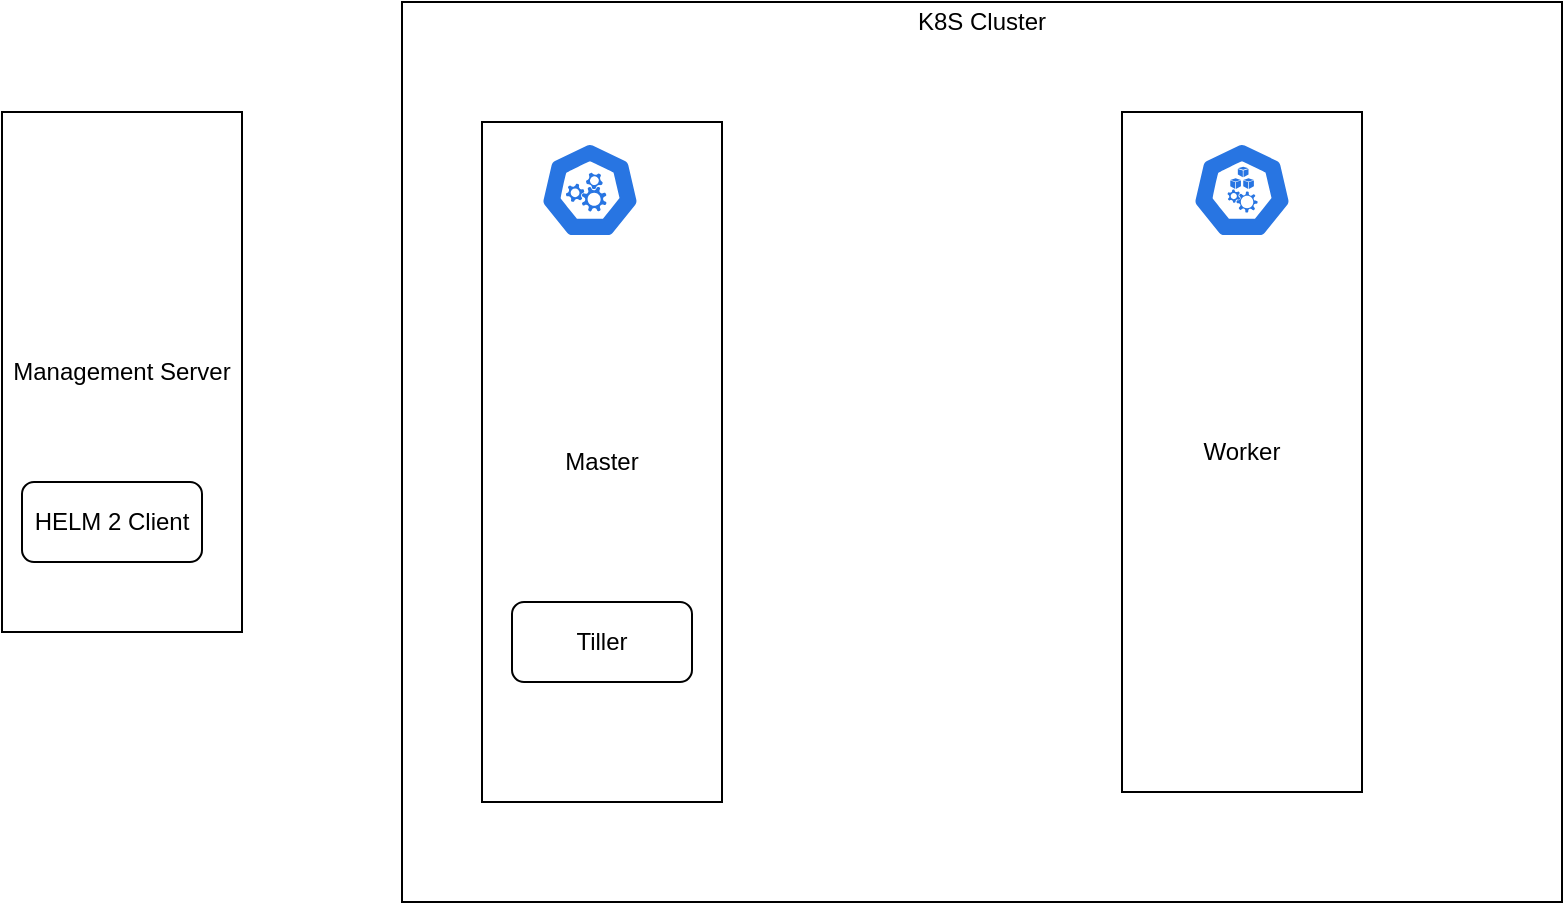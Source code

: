 <mxfile version="13.6.2" type="device"><diagram id="31w4cNpJh-p6IbTbWZsE" name="Page-1"><mxGraphModel dx="1106" dy="806" grid="1" gridSize="10" guides="1" tooltips="1" connect="1" arrows="1" fold="1" page="1" pageScale="1" pageWidth="827" pageHeight="1169" math="0" shadow="0"><root><mxCell id="0"/><mxCell id="1" parent="0"/><mxCell id="1TfqMYVi8AMUfVCeai3v-12" value="" style="rounded=0;whiteSpace=wrap;html=1;" vertex="1" parent="1"><mxGeometry x="320" y="220" width="580" height="450" as="geometry"/></mxCell><mxCell id="1TfqMYVi8AMUfVCeai3v-17" value="K8S Cluster" style="text;html=1;strokeColor=none;fillColor=none;align=center;verticalAlign=middle;whiteSpace=wrap;rounded=0;" vertex="1" parent="1"><mxGeometry x="545" y="220" width="130" height="20" as="geometry"/></mxCell><mxCell id="1TfqMYVi8AMUfVCeai3v-18" value="Management Server" style="rounded=0;whiteSpace=wrap;html=1;" vertex="1" parent="1"><mxGeometry x="120" y="275" width="120" height="260" as="geometry"/></mxCell><mxCell id="1TfqMYVi8AMUfVCeai3v-19" value="Master" style="rounded=0;whiteSpace=wrap;html=1;" vertex="1" parent="1"><mxGeometry x="360" y="280" width="120" height="340" as="geometry"/></mxCell><mxCell id="1TfqMYVi8AMUfVCeai3v-20" value="" style="html=1;dashed=0;whitespace=wrap;fillColor=#2875E2;strokeColor=#ffffff;points=[[0.005,0.63,0],[0.1,0.2,0],[0.9,0.2,0],[0.5,0,0],[0.995,0.63,0],[0.72,0.99,0],[0.5,1,0],[0.28,0.99,0]];shape=mxgraph.kubernetes.icon;prIcon=master" vertex="1" parent="1"><mxGeometry x="389" y="290" width="50" height="48" as="geometry"/></mxCell><mxCell id="1TfqMYVi8AMUfVCeai3v-22" value="Worker" style="rounded=0;whiteSpace=wrap;html=1;" vertex="1" parent="1"><mxGeometry x="680" y="275" width="120" height="340" as="geometry"/></mxCell><mxCell id="1TfqMYVi8AMUfVCeai3v-24" value="" style="html=1;dashed=0;whitespace=wrap;fillColor=#2875E2;strokeColor=#ffffff;points=[[0.005,0.63,0],[0.1,0.2,0],[0.9,0.2,0],[0.5,0,0],[0.995,0.63,0],[0.72,0.99,0],[0.5,1,0],[0.28,0.99,0]];shape=mxgraph.kubernetes.icon;prIcon=node" vertex="1" parent="1"><mxGeometry x="715" y="290" width="50" height="48" as="geometry"/></mxCell><mxCell id="1TfqMYVi8AMUfVCeai3v-25" value="HELM 2 Client" style="rounded=1;whiteSpace=wrap;html=1;" vertex="1" parent="1"><mxGeometry x="130" y="460" width="90" height="40" as="geometry"/></mxCell><mxCell id="1TfqMYVi8AMUfVCeai3v-26" value="Tiller" style="rounded=1;whiteSpace=wrap;html=1;" vertex="1" parent="1"><mxGeometry x="375" y="520" width="90" height="40" as="geometry"/></mxCell></root></mxGraphModel></diagram></mxfile>